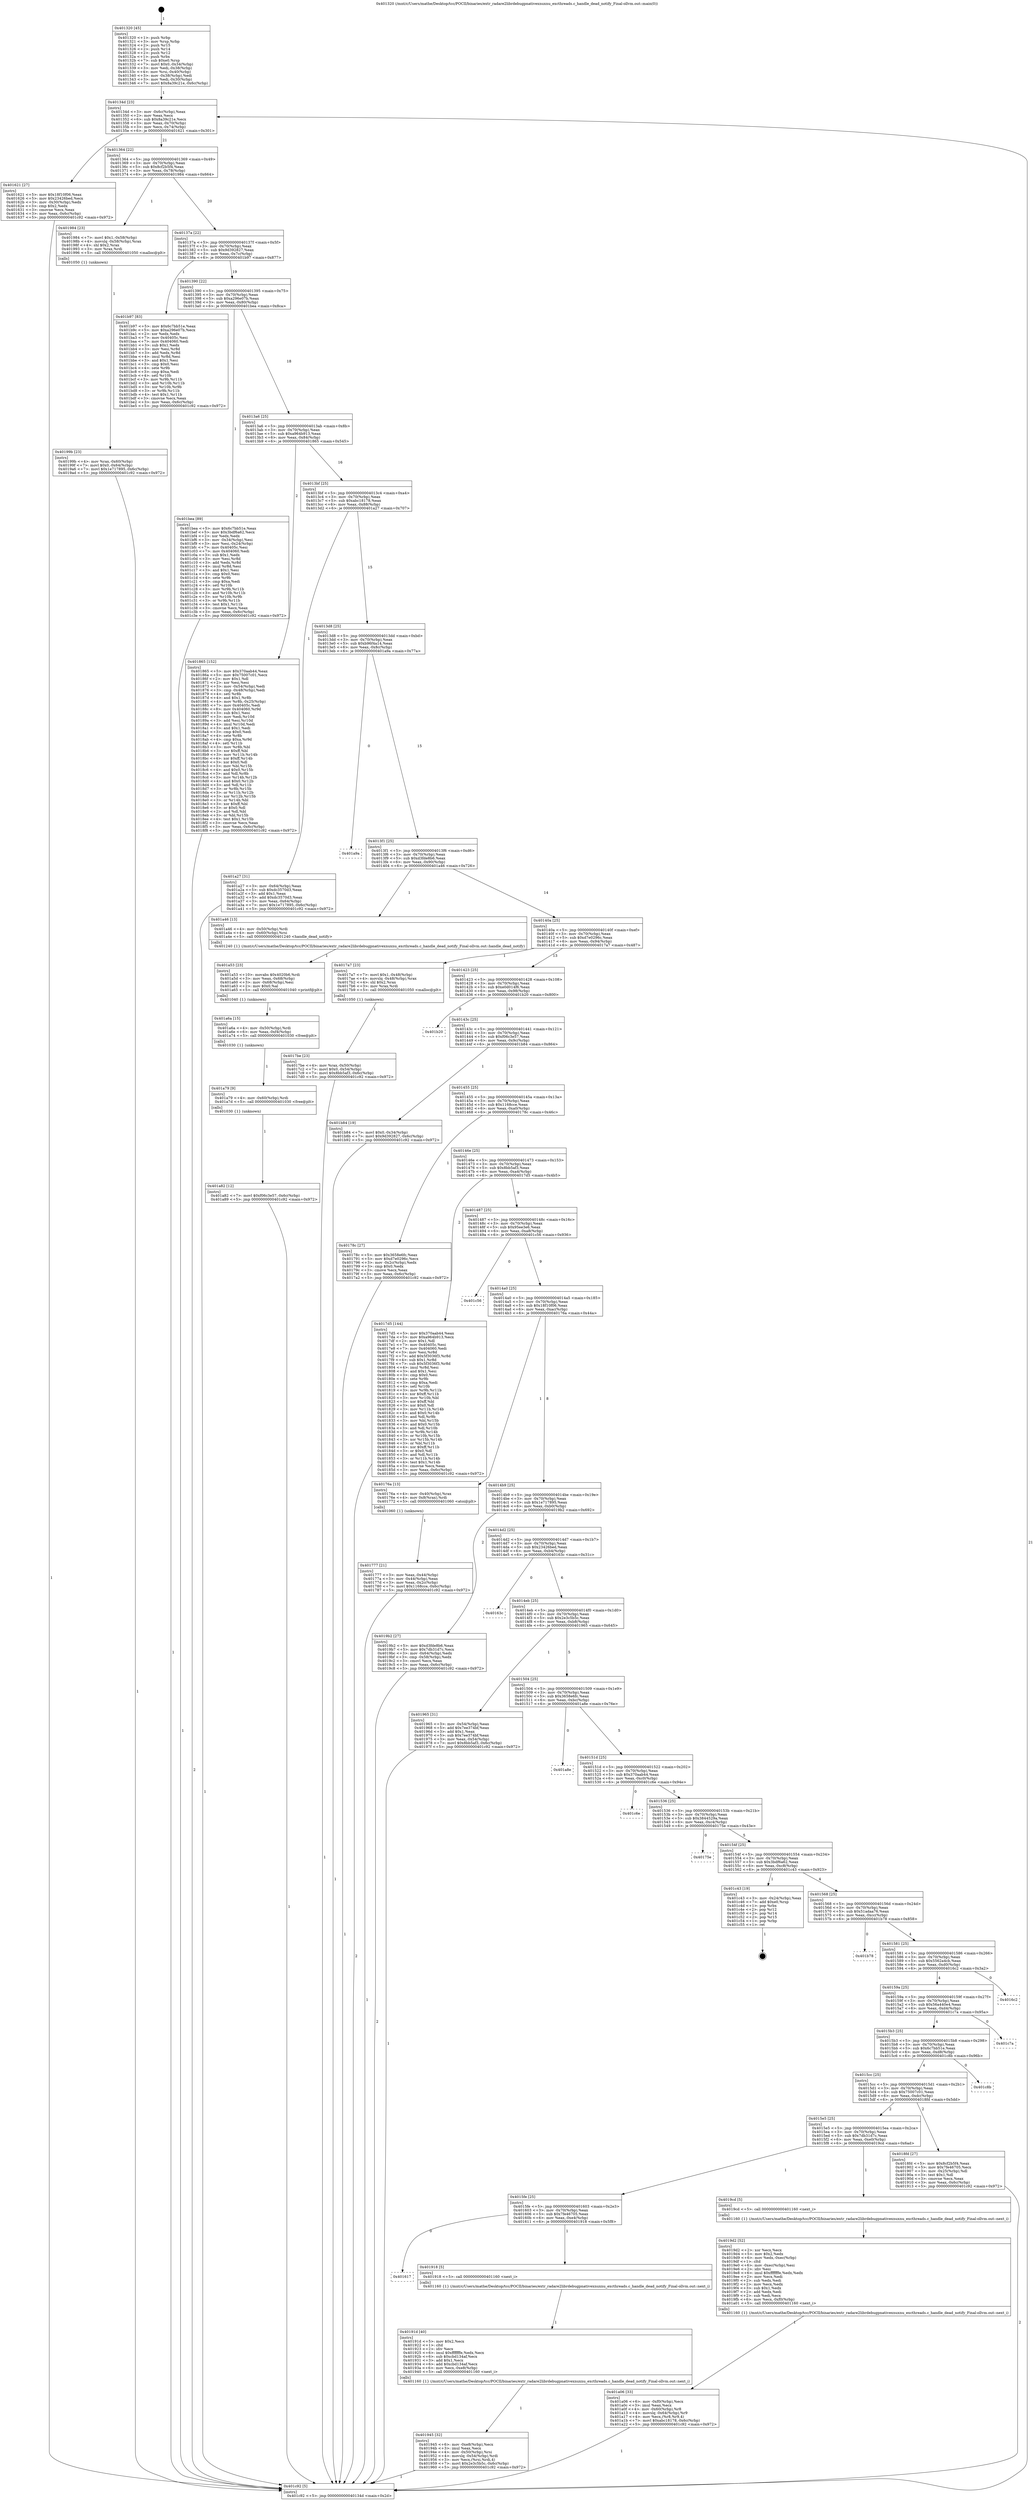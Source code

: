 digraph "0x401320" {
  label = "0x401320 (/mnt/c/Users/mathe/Desktop/tcc/POCII/binaries/extr_radare2librdebugpnativexnuxnu_excthreads.c_handle_dead_notify_Final-ollvm.out::main(0))"
  labelloc = "t"
  node[shape=record]

  Entry [label="",width=0.3,height=0.3,shape=circle,fillcolor=black,style=filled]
  "0x40134d" [label="{
     0x40134d [23]\l
     | [instrs]\l
     &nbsp;&nbsp;0x40134d \<+3\>: mov -0x6c(%rbp),%eax\l
     &nbsp;&nbsp;0x401350 \<+2\>: mov %eax,%ecx\l
     &nbsp;&nbsp;0x401352 \<+6\>: sub $0x8a39c21e,%ecx\l
     &nbsp;&nbsp;0x401358 \<+3\>: mov %eax,-0x70(%rbp)\l
     &nbsp;&nbsp;0x40135b \<+3\>: mov %ecx,-0x74(%rbp)\l
     &nbsp;&nbsp;0x40135e \<+6\>: je 0000000000401621 \<main+0x301\>\l
  }"]
  "0x401621" [label="{
     0x401621 [27]\l
     | [instrs]\l
     &nbsp;&nbsp;0x401621 \<+5\>: mov $0x18f10f06,%eax\l
     &nbsp;&nbsp;0x401626 \<+5\>: mov $0x23426bed,%ecx\l
     &nbsp;&nbsp;0x40162b \<+3\>: mov -0x30(%rbp),%edx\l
     &nbsp;&nbsp;0x40162e \<+3\>: cmp $0x2,%edx\l
     &nbsp;&nbsp;0x401631 \<+3\>: cmovne %ecx,%eax\l
     &nbsp;&nbsp;0x401634 \<+3\>: mov %eax,-0x6c(%rbp)\l
     &nbsp;&nbsp;0x401637 \<+5\>: jmp 0000000000401c92 \<main+0x972\>\l
  }"]
  "0x401364" [label="{
     0x401364 [22]\l
     | [instrs]\l
     &nbsp;&nbsp;0x401364 \<+5\>: jmp 0000000000401369 \<main+0x49\>\l
     &nbsp;&nbsp;0x401369 \<+3\>: mov -0x70(%rbp),%eax\l
     &nbsp;&nbsp;0x40136c \<+5\>: sub $0x8cf2b5f4,%eax\l
     &nbsp;&nbsp;0x401371 \<+3\>: mov %eax,-0x78(%rbp)\l
     &nbsp;&nbsp;0x401374 \<+6\>: je 0000000000401984 \<main+0x664\>\l
  }"]
  "0x401c92" [label="{
     0x401c92 [5]\l
     | [instrs]\l
     &nbsp;&nbsp;0x401c92 \<+5\>: jmp 000000000040134d \<main+0x2d\>\l
  }"]
  "0x401320" [label="{
     0x401320 [45]\l
     | [instrs]\l
     &nbsp;&nbsp;0x401320 \<+1\>: push %rbp\l
     &nbsp;&nbsp;0x401321 \<+3\>: mov %rsp,%rbp\l
     &nbsp;&nbsp;0x401324 \<+2\>: push %r15\l
     &nbsp;&nbsp;0x401326 \<+2\>: push %r14\l
     &nbsp;&nbsp;0x401328 \<+2\>: push %r12\l
     &nbsp;&nbsp;0x40132a \<+1\>: push %rbx\l
     &nbsp;&nbsp;0x40132b \<+7\>: sub $0xe0,%rsp\l
     &nbsp;&nbsp;0x401332 \<+7\>: movl $0x0,-0x34(%rbp)\l
     &nbsp;&nbsp;0x401339 \<+3\>: mov %edi,-0x38(%rbp)\l
     &nbsp;&nbsp;0x40133c \<+4\>: mov %rsi,-0x40(%rbp)\l
     &nbsp;&nbsp;0x401340 \<+3\>: mov -0x38(%rbp),%edi\l
     &nbsp;&nbsp;0x401343 \<+3\>: mov %edi,-0x30(%rbp)\l
     &nbsp;&nbsp;0x401346 \<+7\>: movl $0x8a39c21e,-0x6c(%rbp)\l
  }"]
  Exit [label="",width=0.3,height=0.3,shape=circle,fillcolor=black,style=filled,peripheries=2]
  "0x401984" [label="{
     0x401984 [23]\l
     | [instrs]\l
     &nbsp;&nbsp;0x401984 \<+7\>: movl $0x1,-0x58(%rbp)\l
     &nbsp;&nbsp;0x40198b \<+4\>: movslq -0x58(%rbp),%rax\l
     &nbsp;&nbsp;0x40198f \<+4\>: shl $0x2,%rax\l
     &nbsp;&nbsp;0x401993 \<+3\>: mov %rax,%rdi\l
     &nbsp;&nbsp;0x401996 \<+5\>: call 0000000000401050 \<malloc@plt\>\l
     | [calls]\l
     &nbsp;&nbsp;0x401050 \{1\} (unknown)\l
  }"]
  "0x40137a" [label="{
     0x40137a [22]\l
     | [instrs]\l
     &nbsp;&nbsp;0x40137a \<+5\>: jmp 000000000040137f \<main+0x5f\>\l
     &nbsp;&nbsp;0x40137f \<+3\>: mov -0x70(%rbp),%eax\l
     &nbsp;&nbsp;0x401382 \<+5\>: sub $0x9d392827,%eax\l
     &nbsp;&nbsp;0x401387 \<+3\>: mov %eax,-0x7c(%rbp)\l
     &nbsp;&nbsp;0x40138a \<+6\>: je 0000000000401b97 \<main+0x877\>\l
  }"]
  "0x401a82" [label="{
     0x401a82 [12]\l
     | [instrs]\l
     &nbsp;&nbsp;0x401a82 \<+7\>: movl $0xf06c3e57,-0x6c(%rbp)\l
     &nbsp;&nbsp;0x401a89 \<+5\>: jmp 0000000000401c92 \<main+0x972\>\l
  }"]
  "0x401b97" [label="{
     0x401b97 [83]\l
     | [instrs]\l
     &nbsp;&nbsp;0x401b97 \<+5\>: mov $0x6c7bb51e,%eax\l
     &nbsp;&nbsp;0x401b9c \<+5\>: mov $0xa296e07b,%ecx\l
     &nbsp;&nbsp;0x401ba1 \<+2\>: xor %edx,%edx\l
     &nbsp;&nbsp;0x401ba3 \<+7\>: mov 0x40405c,%esi\l
     &nbsp;&nbsp;0x401baa \<+7\>: mov 0x404060,%edi\l
     &nbsp;&nbsp;0x401bb1 \<+3\>: sub $0x1,%edx\l
     &nbsp;&nbsp;0x401bb4 \<+3\>: mov %esi,%r8d\l
     &nbsp;&nbsp;0x401bb7 \<+3\>: add %edx,%r8d\l
     &nbsp;&nbsp;0x401bba \<+4\>: imul %r8d,%esi\l
     &nbsp;&nbsp;0x401bbe \<+3\>: and $0x1,%esi\l
     &nbsp;&nbsp;0x401bc1 \<+3\>: cmp $0x0,%esi\l
     &nbsp;&nbsp;0x401bc4 \<+4\>: sete %r9b\l
     &nbsp;&nbsp;0x401bc8 \<+3\>: cmp $0xa,%edi\l
     &nbsp;&nbsp;0x401bcb \<+4\>: setl %r10b\l
     &nbsp;&nbsp;0x401bcf \<+3\>: mov %r9b,%r11b\l
     &nbsp;&nbsp;0x401bd2 \<+3\>: and %r10b,%r11b\l
     &nbsp;&nbsp;0x401bd5 \<+3\>: xor %r10b,%r9b\l
     &nbsp;&nbsp;0x401bd8 \<+3\>: or %r9b,%r11b\l
     &nbsp;&nbsp;0x401bdb \<+4\>: test $0x1,%r11b\l
     &nbsp;&nbsp;0x401bdf \<+3\>: cmovne %ecx,%eax\l
     &nbsp;&nbsp;0x401be2 \<+3\>: mov %eax,-0x6c(%rbp)\l
     &nbsp;&nbsp;0x401be5 \<+5\>: jmp 0000000000401c92 \<main+0x972\>\l
  }"]
  "0x401390" [label="{
     0x401390 [22]\l
     | [instrs]\l
     &nbsp;&nbsp;0x401390 \<+5\>: jmp 0000000000401395 \<main+0x75\>\l
     &nbsp;&nbsp;0x401395 \<+3\>: mov -0x70(%rbp),%eax\l
     &nbsp;&nbsp;0x401398 \<+5\>: sub $0xa296e07b,%eax\l
     &nbsp;&nbsp;0x40139d \<+3\>: mov %eax,-0x80(%rbp)\l
     &nbsp;&nbsp;0x4013a0 \<+6\>: je 0000000000401bea \<main+0x8ca\>\l
  }"]
  "0x401a79" [label="{
     0x401a79 [9]\l
     | [instrs]\l
     &nbsp;&nbsp;0x401a79 \<+4\>: mov -0x60(%rbp),%rdi\l
     &nbsp;&nbsp;0x401a7d \<+5\>: call 0000000000401030 \<free@plt\>\l
     | [calls]\l
     &nbsp;&nbsp;0x401030 \{1\} (unknown)\l
  }"]
  "0x401bea" [label="{
     0x401bea [89]\l
     | [instrs]\l
     &nbsp;&nbsp;0x401bea \<+5\>: mov $0x6c7bb51e,%eax\l
     &nbsp;&nbsp;0x401bef \<+5\>: mov $0x3bdf6a62,%ecx\l
     &nbsp;&nbsp;0x401bf4 \<+2\>: xor %edx,%edx\l
     &nbsp;&nbsp;0x401bf6 \<+3\>: mov -0x34(%rbp),%esi\l
     &nbsp;&nbsp;0x401bf9 \<+3\>: mov %esi,-0x24(%rbp)\l
     &nbsp;&nbsp;0x401bfc \<+7\>: mov 0x40405c,%esi\l
     &nbsp;&nbsp;0x401c03 \<+7\>: mov 0x404060,%edi\l
     &nbsp;&nbsp;0x401c0a \<+3\>: sub $0x1,%edx\l
     &nbsp;&nbsp;0x401c0d \<+3\>: mov %esi,%r8d\l
     &nbsp;&nbsp;0x401c10 \<+3\>: add %edx,%r8d\l
     &nbsp;&nbsp;0x401c13 \<+4\>: imul %r8d,%esi\l
     &nbsp;&nbsp;0x401c17 \<+3\>: and $0x1,%esi\l
     &nbsp;&nbsp;0x401c1a \<+3\>: cmp $0x0,%esi\l
     &nbsp;&nbsp;0x401c1d \<+4\>: sete %r9b\l
     &nbsp;&nbsp;0x401c21 \<+3\>: cmp $0xa,%edi\l
     &nbsp;&nbsp;0x401c24 \<+4\>: setl %r10b\l
     &nbsp;&nbsp;0x401c28 \<+3\>: mov %r9b,%r11b\l
     &nbsp;&nbsp;0x401c2b \<+3\>: and %r10b,%r11b\l
     &nbsp;&nbsp;0x401c2e \<+3\>: xor %r10b,%r9b\l
     &nbsp;&nbsp;0x401c31 \<+3\>: or %r9b,%r11b\l
     &nbsp;&nbsp;0x401c34 \<+4\>: test $0x1,%r11b\l
     &nbsp;&nbsp;0x401c38 \<+3\>: cmovne %ecx,%eax\l
     &nbsp;&nbsp;0x401c3b \<+3\>: mov %eax,-0x6c(%rbp)\l
     &nbsp;&nbsp;0x401c3e \<+5\>: jmp 0000000000401c92 \<main+0x972\>\l
  }"]
  "0x4013a6" [label="{
     0x4013a6 [25]\l
     | [instrs]\l
     &nbsp;&nbsp;0x4013a6 \<+5\>: jmp 00000000004013ab \<main+0x8b\>\l
     &nbsp;&nbsp;0x4013ab \<+3\>: mov -0x70(%rbp),%eax\l
     &nbsp;&nbsp;0x4013ae \<+5\>: sub $0xa964b913,%eax\l
     &nbsp;&nbsp;0x4013b3 \<+6\>: mov %eax,-0x84(%rbp)\l
     &nbsp;&nbsp;0x4013b9 \<+6\>: je 0000000000401865 \<main+0x545\>\l
  }"]
  "0x401a6a" [label="{
     0x401a6a [15]\l
     | [instrs]\l
     &nbsp;&nbsp;0x401a6a \<+4\>: mov -0x50(%rbp),%rdi\l
     &nbsp;&nbsp;0x401a6e \<+6\>: mov %eax,-0xf4(%rbp)\l
     &nbsp;&nbsp;0x401a74 \<+5\>: call 0000000000401030 \<free@plt\>\l
     | [calls]\l
     &nbsp;&nbsp;0x401030 \{1\} (unknown)\l
  }"]
  "0x401865" [label="{
     0x401865 [152]\l
     | [instrs]\l
     &nbsp;&nbsp;0x401865 \<+5\>: mov $0x370aab44,%eax\l
     &nbsp;&nbsp;0x40186a \<+5\>: mov $0x75007c01,%ecx\l
     &nbsp;&nbsp;0x40186f \<+2\>: mov $0x1,%dl\l
     &nbsp;&nbsp;0x401871 \<+2\>: xor %esi,%esi\l
     &nbsp;&nbsp;0x401873 \<+3\>: mov -0x54(%rbp),%edi\l
     &nbsp;&nbsp;0x401876 \<+3\>: cmp -0x48(%rbp),%edi\l
     &nbsp;&nbsp;0x401879 \<+4\>: setl %r8b\l
     &nbsp;&nbsp;0x40187d \<+4\>: and $0x1,%r8b\l
     &nbsp;&nbsp;0x401881 \<+4\>: mov %r8b,-0x25(%rbp)\l
     &nbsp;&nbsp;0x401885 \<+7\>: mov 0x40405c,%edi\l
     &nbsp;&nbsp;0x40188c \<+8\>: mov 0x404060,%r9d\l
     &nbsp;&nbsp;0x401894 \<+3\>: sub $0x1,%esi\l
     &nbsp;&nbsp;0x401897 \<+3\>: mov %edi,%r10d\l
     &nbsp;&nbsp;0x40189a \<+3\>: add %esi,%r10d\l
     &nbsp;&nbsp;0x40189d \<+4\>: imul %r10d,%edi\l
     &nbsp;&nbsp;0x4018a1 \<+3\>: and $0x1,%edi\l
     &nbsp;&nbsp;0x4018a4 \<+3\>: cmp $0x0,%edi\l
     &nbsp;&nbsp;0x4018a7 \<+4\>: sete %r8b\l
     &nbsp;&nbsp;0x4018ab \<+4\>: cmp $0xa,%r9d\l
     &nbsp;&nbsp;0x4018af \<+4\>: setl %r11b\l
     &nbsp;&nbsp;0x4018b3 \<+3\>: mov %r8b,%bl\l
     &nbsp;&nbsp;0x4018b6 \<+3\>: xor $0xff,%bl\l
     &nbsp;&nbsp;0x4018b9 \<+3\>: mov %r11b,%r14b\l
     &nbsp;&nbsp;0x4018bc \<+4\>: xor $0xff,%r14b\l
     &nbsp;&nbsp;0x4018c0 \<+3\>: xor $0x0,%dl\l
     &nbsp;&nbsp;0x4018c3 \<+3\>: mov %bl,%r15b\l
     &nbsp;&nbsp;0x4018c6 \<+4\>: and $0x0,%r15b\l
     &nbsp;&nbsp;0x4018ca \<+3\>: and %dl,%r8b\l
     &nbsp;&nbsp;0x4018cd \<+3\>: mov %r14b,%r12b\l
     &nbsp;&nbsp;0x4018d0 \<+4\>: and $0x0,%r12b\l
     &nbsp;&nbsp;0x4018d4 \<+3\>: and %dl,%r11b\l
     &nbsp;&nbsp;0x4018d7 \<+3\>: or %r8b,%r15b\l
     &nbsp;&nbsp;0x4018da \<+3\>: or %r11b,%r12b\l
     &nbsp;&nbsp;0x4018dd \<+3\>: xor %r12b,%r15b\l
     &nbsp;&nbsp;0x4018e0 \<+3\>: or %r14b,%bl\l
     &nbsp;&nbsp;0x4018e3 \<+3\>: xor $0xff,%bl\l
     &nbsp;&nbsp;0x4018e6 \<+3\>: or $0x0,%dl\l
     &nbsp;&nbsp;0x4018e9 \<+2\>: and %dl,%bl\l
     &nbsp;&nbsp;0x4018eb \<+3\>: or %bl,%r15b\l
     &nbsp;&nbsp;0x4018ee \<+4\>: test $0x1,%r15b\l
     &nbsp;&nbsp;0x4018f2 \<+3\>: cmovne %ecx,%eax\l
     &nbsp;&nbsp;0x4018f5 \<+3\>: mov %eax,-0x6c(%rbp)\l
     &nbsp;&nbsp;0x4018f8 \<+5\>: jmp 0000000000401c92 \<main+0x972\>\l
  }"]
  "0x4013bf" [label="{
     0x4013bf [25]\l
     | [instrs]\l
     &nbsp;&nbsp;0x4013bf \<+5\>: jmp 00000000004013c4 \<main+0xa4\>\l
     &nbsp;&nbsp;0x4013c4 \<+3\>: mov -0x70(%rbp),%eax\l
     &nbsp;&nbsp;0x4013c7 \<+5\>: sub $0xabc18178,%eax\l
     &nbsp;&nbsp;0x4013cc \<+6\>: mov %eax,-0x88(%rbp)\l
     &nbsp;&nbsp;0x4013d2 \<+6\>: je 0000000000401a27 \<main+0x707\>\l
  }"]
  "0x401a53" [label="{
     0x401a53 [23]\l
     | [instrs]\l
     &nbsp;&nbsp;0x401a53 \<+10\>: movabs $0x4020b6,%rdi\l
     &nbsp;&nbsp;0x401a5d \<+3\>: mov %eax,-0x68(%rbp)\l
     &nbsp;&nbsp;0x401a60 \<+3\>: mov -0x68(%rbp),%esi\l
     &nbsp;&nbsp;0x401a63 \<+2\>: mov $0x0,%al\l
     &nbsp;&nbsp;0x401a65 \<+5\>: call 0000000000401040 \<printf@plt\>\l
     | [calls]\l
     &nbsp;&nbsp;0x401040 \{1\} (unknown)\l
  }"]
  "0x401a27" [label="{
     0x401a27 [31]\l
     | [instrs]\l
     &nbsp;&nbsp;0x401a27 \<+3\>: mov -0x64(%rbp),%eax\l
     &nbsp;&nbsp;0x401a2a \<+5\>: sub $0xdc3570d3,%eax\l
     &nbsp;&nbsp;0x401a2f \<+3\>: add $0x1,%eax\l
     &nbsp;&nbsp;0x401a32 \<+5\>: add $0xdc3570d3,%eax\l
     &nbsp;&nbsp;0x401a37 \<+3\>: mov %eax,-0x64(%rbp)\l
     &nbsp;&nbsp;0x401a3a \<+7\>: movl $0x1e717895,-0x6c(%rbp)\l
     &nbsp;&nbsp;0x401a41 \<+5\>: jmp 0000000000401c92 \<main+0x972\>\l
  }"]
  "0x4013d8" [label="{
     0x4013d8 [25]\l
     | [instrs]\l
     &nbsp;&nbsp;0x4013d8 \<+5\>: jmp 00000000004013dd \<main+0xbd\>\l
     &nbsp;&nbsp;0x4013dd \<+3\>: mov -0x70(%rbp),%eax\l
     &nbsp;&nbsp;0x4013e0 \<+5\>: sub $0xb96f4a14,%eax\l
     &nbsp;&nbsp;0x4013e5 \<+6\>: mov %eax,-0x8c(%rbp)\l
     &nbsp;&nbsp;0x4013eb \<+6\>: je 0000000000401a9a \<main+0x77a\>\l
  }"]
  "0x401a06" [label="{
     0x401a06 [33]\l
     | [instrs]\l
     &nbsp;&nbsp;0x401a06 \<+6\>: mov -0xf0(%rbp),%ecx\l
     &nbsp;&nbsp;0x401a0c \<+3\>: imul %eax,%ecx\l
     &nbsp;&nbsp;0x401a0f \<+4\>: mov -0x60(%rbp),%r8\l
     &nbsp;&nbsp;0x401a13 \<+4\>: movslq -0x64(%rbp),%r9\l
     &nbsp;&nbsp;0x401a17 \<+4\>: mov %ecx,(%r8,%r9,4)\l
     &nbsp;&nbsp;0x401a1b \<+7\>: movl $0xabc18178,-0x6c(%rbp)\l
     &nbsp;&nbsp;0x401a22 \<+5\>: jmp 0000000000401c92 \<main+0x972\>\l
  }"]
  "0x401a9a" [label="{
     0x401a9a\l
  }", style=dashed]
  "0x4013f1" [label="{
     0x4013f1 [25]\l
     | [instrs]\l
     &nbsp;&nbsp;0x4013f1 \<+5\>: jmp 00000000004013f6 \<main+0xd6\>\l
     &nbsp;&nbsp;0x4013f6 \<+3\>: mov -0x70(%rbp),%eax\l
     &nbsp;&nbsp;0x4013f9 \<+5\>: sub $0xd3fde8b6,%eax\l
     &nbsp;&nbsp;0x4013fe \<+6\>: mov %eax,-0x90(%rbp)\l
     &nbsp;&nbsp;0x401404 \<+6\>: je 0000000000401a46 \<main+0x726\>\l
  }"]
  "0x4019d2" [label="{
     0x4019d2 [52]\l
     | [instrs]\l
     &nbsp;&nbsp;0x4019d2 \<+2\>: xor %ecx,%ecx\l
     &nbsp;&nbsp;0x4019d4 \<+5\>: mov $0x2,%edx\l
     &nbsp;&nbsp;0x4019d9 \<+6\>: mov %edx,-0xec(%rbp)\l
     &nbsp;&nbsp;0x4019df \<+1\>: cltd\l
     &nbsp;&nbsp;0x4019e0 \<+6\>: mov -0xec(%rbp),%esi\l
     &nbsp;&nbsp;0x4019e6 \<+2\>: idiv %esi\l
     &nbsp;&nbsp;0x4019e8 \<+6\>: imul $0xfffffffe,%edx,%edx\l
     &nbsp;&nbsp;0x4019ee \<+2\>: mov %ecx,%edi\l
     &nbsp;&nbsp;0x4019f0 \<+2\>: sub %edx,%edi\l
     &nbsp;&nbsp;0x4019f2 \<+2\>: mov %ecx,%edx\l
     &nbsp;&nbsp;0x4019f4 \<+3\>: sub $0x1,%edx\l
     &nbsp;&nbsp;0x4019f7 \<+2\>: add %edx,%edi\l
     &nbsp;&nbsp;0x4019f9 \<+2\>: sub %edi,%ecx\l
     &nbsp;&nbsp;0x4019fb \<+6\>: mov %ecx,-0xf0(%rbp)\l
     &nbsp;&nbsp;0x401a01 \<+5\>: call 0000000000401160 \<next_i\>\l
     | [calls]\l
     &nbsp;&nbsp;0x401160 \{1\} (/mnt/c/Users/mathe/Desktop/tcc/POCII/binaries/extr_radare2librdebugpnativexnuxnu_excthreads.c_handle_dead_notify_Final-ollvm.out::next_i)\l
  }"]
  "0x401a46" [label="{
     0x401a46 [13]\l
     | [instrs]\l
     &nbsp;&nbsp;0x401a46 \<+4\>: mov -0x50(%rbp),%rdi\l
     &nbsp;&nbsp;0x401a4a \<+4\>: mov -0x60(%rbp),%rsi\l
     &nbsp;&nbsp;0x401a4e \<+5\>: call 0000000000401240 \<handle_dead_notify\>\l
     | [calls]\l
     &nbsp;&nbsp;0x401240 \{1\} (/mnt/c/Users/mathe/Desktop/tcc/POCII/binaries/extr_radare2librdebugpnativexnuxnu_excthreads.c_handle_dead_notify_Final-ollvm.out::handle_dead_notify)\l
  }"]
  "0x40140a" [label="{
     0x40140a [25]\l
     | [instrs]\l
     &nbsp;&nbsp;0x40140a \<+5\>: jmp 000000000040140f \<main+0xef\>\l
     &nbsp;&nbsp;0x40140f \<+3\>: mov -0x70(%rbp),%eax\l
     &nbsp;&nbsp;0x401412 \<+5\>: sub $0xd7e0296c,%eax\l
     &nbsp;&nbsp;0x401417 \<+6\>: mov %eax,-0x94(%rbp)\l
     &nbsp;&nbsp;0x40141d \<+6\>: je 00000000004017a7 \<main+0x487\>\l
  }"]
  "0x40199b" [label="{
     0x40199b [23]\l
     | [instrs]\l
     &nbsp;&nbsp;0x40199b \<+4\>: mov %rax,-0x60(%rbp)\l
     &nbsp;&nbsp;0x40199f \<+7\>: movl $0x0,-0x64(%rbp)\l
     &nbsp;&nbsp;0x4019a6 \<+7\>: movl $0x1e717895,-0x6c(%rbp)\l
     &nbsp;&nbsp;0x4019ad \<+5\>: jmp 0000000000401c92 \<main+0x972\>\l
  }"]
  "0x4017a7" [label="{
     0x4017a7 [23]\l
     | [instrs]\l
     &nbsp;&nbsp;0x4017a7 \<+7\>: movl $0x1,-0x48(%rbp)\l
     &nbsp;&nbsp;0x4017ae \<+4\>: movslq -0x48(%rbp),%rax\l
     &nbsp;&nbsp;0x4017b2 \<+4\>: shl $0x2,%rax\l
     &nbsp;&nbsp;0x4017b6 \<+3\>: mov %rax,%rdi\l
     &nbsp;&nbsp;0x4017b9 \<+5\>: call 0000000000401050 \<malloc@plt\>\l
     | [calls]\l
     &nbsp;&nbsp;0x401050 \{1\} (unknown)\l
  }"]
  "0x401423" [label="{
     0x401423 [25]\l
     | [instrs]\l
     &nbsp;&nbsp;0x401423 \<+5\>: jmp 0000000000401428 \<main+0x108\>\l
     &nbsp;&nbsp;0x401428 \<+3\>: mov -0x70(%rbp),%eax\l
     &nbsp;&nbsp;0x40142b \<+5\>: sub $0xe0d014f6,%eax\l
     &nbsp;&nbsp;0x401430 \<+6\>: mov %eax,-0x98(%rbp)\l
     &nbsp;&nbsp;0x401436 \<+6\>: je 0000000000401b20 \<main+0x800\>\l
  }"]
  "0x401945" [label="{
     0x401945 [32]\l
     | [instrs]\l
     &nbsp;&nbsp;0x401945 \<+6\>: mov -0xe8(%rbp),%ecx\l
     &nbsp;&nbsp;0x40194b \<+3\>: imul %eax,%ecx\l
     &nbsp;&nbsp;0x40194e \<+4\>: mov -0x50(%rbp),%rsi\l
     &nbsp;&nbsp;0x401952 \<+4\>: movslq -0x54(%rbp),%rdi\l
     &nbsp;&nbsp;0x401956 \<+3\>: mov %ecx,(%rsi,%rdi,4)\l
     &nbsp;&nbsp;0x401959 \<+7\>: movl $0x2e3c5b5c,-0x6c(%rbp)\l
     &nbsp;&nbsp;0x401960 \<+5\>: jmp 0000000000401c92 \<main+0x972\>\l
  }"]
  "0x401b20" [label="{
     0x401b20\l
  }", style=dashed]
  "0x40143c" [label="{
     0x40143c [25]\l
     | [instrs]\l
     &nbsp;&nbsp;0x40143c \<+5\>: jmp 0000000000401441 \<main+0x121\>\l
     &nbsp;&nbsp;0x401441 \<+3\>: mov -0x70(%rbp),%eax\l
     &nbsp;&nbsp;0x401444 \<+5\>: sub $0xf06c3e57,%eax\l
     &nbsp;&nbsp;0x401449 \<+6\>: mov %eax,-0x9c(%rbp)\l
     &nbsp;&nbsp;0x40144f \<+6\>: je 0000000000401b84 \<main+0x864\>\l
  }"]
  "0x40191d" [label="{
     0x40191d [40]\l
     | [instrs]\l
     &nbsp;&nbsp;0x40191d \<+5\>: mov $0x2,%ecx\l
     &nbsp;&nbsp;0x401922 \<+1\>: cltd\l
     &nbsp;&nbsp;0x401923 \<+2\>: idiv %ecx\l
     &nbsp;&nbsp;0x401925 \<+6\>: imul $0xfffffffe,%edx,%ecx\l
     &nbsp;&nbsp;0x40192b \<+6\>: sub $0xcbd134af,%ecx\l
     &nbsp;&nbsp;0x401931 \<+3\>: add $0x1,%ecx\l
     &nbsp;&nbsp;0x401934 \<+6\>: add $0xcbd134af,%ecx\l
     &nbsp;&nbsp;0x40193a \<+6\>: mov %ecx,-0xe8(%rbp)\l
     &nbsp;&nbsp;0x401940 \<+5\>: call 0000000000401160 \<next_i\>\l
     | [calls]\l
     &nbsp;&nbsp;0x401160 \{1\} (/mnt/c/Users/mathe/Desktop/tcc/POCII/binaries/extr_radare2librdebugpnativexnuxnu_excthreads.c_handle_dead_notify_Final-ollvm.out::next_i)\l
  }"]
  "0x401b84" [label="{
     0x401b84 [19]\l
     | [instrs]\l
     &nbsp;&nbsp;0x401b84 \<+7\>: movl $0x0,-0x34(%rbp)\l
     &nbsp;&nbsp;0x401b8b \<+7\>: movl $0x9d392827,-0x6c(%rbp)\l
     &nbsp;&nbsp;0x401b92 \<+5\>: jmp 0000000000401c92 \<main+0x972\>\l
  }"]
  "0x401455" [label="{
     0x401455 [25]\l
     | [instrs]\l
     &nbsp;&nbsp;0x401455 \<+5\>: jmp 000000000040145a \<main+0x13a\>\l
     &nbsp;&nbsp;0x40145a \<+3\>: mov -0x70(%rbp),%eax\l
     &nbsp;&nbsp;0x40145d \<+5\>: sub $0x1168cce,%eax\l
     &nbsp;&nbsp;0x401462 \<+6\>: mov %eax,-0xa0(%rbp)\l
     &nbsp;&nbsp;0x401468 \<+6\>: je 000000000040178c \<main+0x46c\>\l
  }"]
  "0x401617" [label="{
     0x401617\l
  }", style=dashed]
  "0x40178c" [label="{
     0x40178c [27]\l
     | [instrs]\l
     &nbsp;&nbsp;0x40178c \<+5\>: mov $0x3658e6fc,%eax\l
     &nbsp;&nbsp;0x401791 \<+5\>: mov $0xd7e0296c,%ecx\l
     &nbsp;&nbsp;0x401796 \<+3\>: mov -0x2c(%rbp),%edx\l
     &nbsp;&nbsp;0x401799 \<+3\>: cmp $0x0,%edx\l
     &nbsp;&nbsp;0x40179c \<+3\>: cmove %ecx,%eax\l
     &nbsp;&nbsp;0x40179f \<+3\>: mov %eax,-0x6c(%rbp)\l
     &nbsp;&nbsp;0x4017a2 \<+5\>: jmp 0000000000401c92 \<main+0x972\>\l
  }"]
  "0x40146e" [label="{
     0x40146e [25]\l
     | [instrs]\l
     &nbsp;&nbsp;0x40146e \<+5\>: jmp 0000000000401473 \<main+0x153\>\l
     &nbsp;&nbsp;0x401473 \<+3\>: mov -0x70(%rbp),%eax\l
     &nbsp;&nbsp;0x401476 \<+5\>: sub $0x8bb5af3,%eax\l
     &nbsp;&nbsp;0x40147b \<+6\>: mov %eax,-0xa4(%rbp)\l
     &nbsp;&nbsp;0x401481 \<+6\>: je 00000000004017d5 \<main+0x4b5\>\l
  }"]
  "0x401918" [label="{
     0x401918 [5]\l
     | [instrs]\l
     &nbsp;&nbsp;0x401918 \<+5\>: call 0000000000401160 \<next_i\>\l
     | [calls]\l
     &nbsp;&nbsp;0x401160 \{1\} (/mnt/c/Users/mathe/Desktop/tcc/POCII/binaries/extr_radare2librdebugpnativexnuxnu_excthreads.c_handle_dead_notify_Final-ollvm.out::next_i)\l
  }"]
  "0x4017d5" [label="{
     0x4017d5 [144]\l
     | [instrs]\l
     &nbsp;&nbsp;0x4017d5 \<+5\>: mov $0x370aab44,%eax\l
     &nbsp;&nbsp;0x4017da \<+5\>: mov $0xa964b913,%ecx\l
     &nbsp;&nbsp;0x4017df \<+2\>: mov $0x1,%dl\l
     &nbsp;&nbsp;0x4017e1 \<+7\>: mov 0x40405c,%esi\l
     &nbsp;&nbsp;0x4017e8 \<+7\>: mov 0x404060,%edi\l
     &nbsp;&nbsp;0x4017ef \<+3\>: mov %esi,%r8d\l
     &nbsp;&nbsp;0x4017f2 \<+7\>: add $0x5f3036f3,%r8d\l
     &nbsp;&nbsp;0x4017f9 \<+4\>: sub $0x1,%r8d\l
     &nbsp;&nbsp;0x4017fd \<+7\>: sub $0x5f3036f3,%r8d\l
     &nbsp;&nbsp;0x401804 \<+4\>: imul %r8d,%esi\l
     &nbsp;&nbsp;0x401808 \<+3\>: and $0x1,%esi\l
     &nbsp;&nbsp;0x40180b \<+3\>: cmp $0x0,%esi\l
     &nbsp;&nbsp;0x40180e \<+4\>: sete %r9b\l
     &nbsp;&nbsp;0x401812 \<+3\>: cmp $0xa,%edi\l
     &nbsp;&nbsp;0x401815 \<+4\>: setl %r10b\l
     &nbsp;&nbsp;0x401819 \<+3\>: mov %r9b,%r11b\l
     &nbsp;&nbsp;0x40181c \<+4\>: xor $0xff,%r11b\l
     &nbsp;&nbsp;0x401820 \<+3\>: mov %r10b,%bl\l
     &nbsp;&nbsp;0x401823 \<+3\>: xor $0xff,%bl\l
     &nbsp;&nbsp;0x401826 \<+3\>: xor $0x0,%dl\l
     &nbsp;&nbsp;0x401829 \<+3\>: mov %r11b,%r14b\l
     &nbsp;&nbsp;0x40182c \<+4\>: and $0x0,%r14b\l
     &nbsp;&nbsp;0x401830 \<+3\>: and %dl,%r9b\l
     &nbsp;&nbsp;0x401833 \<+3\>: mov %bl,%r15b\l
     &nbsp;&nbsp;0x401836 \<+4\>: and $0x0,%r15b\l
     &nbsp;&nbsp;0x40183a \<+3\>: and %dl,%r10b\l
     &nbsp;&nbsp;0x40183d \<+3\>: or %r9b,%r14b\l
     &nbsp;&nbsp;0x401840 \<+3\>: or %r10b,%r15b\l
     &nbsp;&nbsp;0x401843 \<+3\>: xor %r15b,%r14b\l
     &nbsp;&nbsp;0x401846 \<+3\>: or %bl,%r11b\l
     &nbsp;&nbsp;0x401849 \<+4\>: xor $0xff,%r11b\l
     &nbsp;&nbsp;0x40184d \<+3\>: or $0x0,%dl\l
     &nbsp;&nbsp;0x401850 \<+3\>: and %dl,%r11b\l
     &nbsp;&nbsp;0x401853 \<+3\>: or %r11b,%r14b\l
     &nbsp;&nbsp;0x401856 \<+4\>: test $0x1,%r14b\l
     &nbsp;&nbsp;0x40185a \<+3\>: cmovne %ecx,%eax\l
     &nbsp;&nbsp;0x40185d \<+3\>: mov %eax,-0x6c(%rbp)\l
     &nbsp;&nbsp;0x401860 \<+5\>: jmp 0000000000401c92 \<main+0x972\>\l
  }"]
  "0x401487" [label="{
     0x401487 [25]\l
     | [instrs]\l
     &nbsp;&nbsp;0x401487 \<+5\>: jmp 000000000040148c \<main+0x16c\>\l
     &nbsp;&nbsp;0x40148c \<+3\>: mov -0x70(%rbp),%eax\l
     &nbsp;&nbsp;0x40148f \<+5\>: sub $0x95ee3e6,%eax\l
     &nbsp;&nbsp;0x401494 \<+6\>: mov %eax,-0xa8(%rbp)\l
     &nbsp;&nbsp;0x40149a \<+6\>: je 0000000000401c56 \<main+0x936\>\l
  }"]
  "0x4015fe" [label="{
     0x4015fe [25]\l
     | [instrs]\l
     &nbsp;&nbsp;0x4015fe \<+5\>: jmp 0000000000401603 \<main+0x2e3\>\l
     &nbsp;&nbsp;0x401603 \<+3\>: mov -0x70(%rbp),%eax\l
     &nbsp;&nbsp;0x401606 \<+5\>: sub $0x7fe46705,%eax\l
     &nbsp;&nbsp;0x40160b \<+6\>: mov %eax,-0xe4(%rbp)\l
     &nbsp;&nbsp;0x401611 \<+6\>: je 0000000000401918 \<main+0x5f8\>\l
  }"]
  "0x401c56" [label="{
     0x401c56\l
  }", style=dashed]
  "0x4014a0" [label="{
     0x4014a0 [25]\l
     | [instrs]\l
     &nbsp;&nbsp;0x4014a0 \<+5\>: jmp 00000000004014a5 \<main+0x185\>\l
     &nbsp;&nbsp;0x4014a5 \<+3\>: mov -0x70(%rbp),%eax\l
     &nbsp;&nbsp;0x4014a8 \<+5\>: sub $0x18f10f06,%eax\l
     &nbsp;&nbsp;0x4014ad \<+6\>: mov %eax,-0xac(%rbp)\l
     &nbsp;&nbsp;0x4014b3 \<+6\>: je 000000000040176a \<main+0x44a\>\l
  }"]
  "0x4019cd" [label="{
     0x4019cd [5]\l
     | [instrs]\l
     &nbsp;&nbsp;0x4019cd \<+5\>: call 0000000000401160 \<next_i\>\l
     | [calls]\l
     &nbsp;&nbsp;0x401160 \{1\} (/mnt/c/Users/mathe/Desktop/tcc/POCII/binaries/extr_radare2librdebugpnativexnuxnu_excthreads.c_handle_dead_notify_Final-ollvm.out::next_i)\l
  }"]
  "0x40176a" [label="{
     0x40176a [13]\l
     | [instrs]\l
     &nbsp;&nbsp;0x40176a \<+4\>: mov -0x40(%rbp),%rax\l
     &nbsp;&nbsp;0x40176e \<+4\>: mov 0x8(%rax),%rdi\l
     &nbsp;&nbsp;0x401772 \<+5\>: call 0000000000401060 \<atoi@plt\>\l
     | [calls]\l
     &nbsp;&nbsp;0x401060 \{1\} (unknown)\l
  }"]
  "0x4014b9" [label="{
     0x4014b9 [25]\l
     | [instrs]\l
     &nbsp;&nbsp;0x4014b9 \<+5\>: jmp 00000000004014be \<main+0x19e\>\l
     &nbsp;&nbsp;0x4014be \<+3\>: mov -0x70(%rbp),%eax\l
     &nbsp;&nbsp;0x4014c1 \<+5\>: sub $0x1e717895,%eax\l
     &nbsp;&nbsp;0x4014c6 \<+6\>: mov %eax,-0xb0(%rbp)\l
     &nbsp;&nbsp;0x4014cc \<+6\>: je 00000000004019b2 \<main+0x692\>\l
  }"]
  "0x401777" [label="{
     0x401777 [21]\l
     | [instrs]\l
     &nbsp;&nbsp;0x401777 \<+3\>: mov %eax,-0x44(%rbp)\l
     &nbsp;&nbsp;0x40177a \<+3\>: mov -0x44(%rbp),%eax\l
     &nbsp;&nbsp;0x40177d \<+3\>: mov %eax,-0x2c(%rbp)\l
     &nbsp;&nbsp;0x401780 \<+7\>: movl $0x1168cce,-0x6c(%rbp)\l
     &nbsp;&nbsp;0x401787 \<+5\>: jmp 0000000000401c92 \<main+0x972\>\l
  }"]
  "0x4017be" [label="{
     0x4017be [23]\l
     | [instrs]\l
     &nbsp;&nbsp;0x4017be \<+4\>: mov %rax,-0x50(%rbp)\l
     &nbsp;&nbsp;0x4017c2 \<+7\>: movl $0x0,-0x54(%rbp)\l
     &nbsp;&nbsp;0x4017c9 \<+7\>: movl $0x8bb5af3,-0x6c(%rbp)\l
     &nbsp;&nbsp;0x4017d0 \<+5\>: jmp 0000000000401c92 \<main+0x972\>\l
  }"]
  "0x4015e5" [label="{
     0x4015e5 [25]\l
     | [instrs]\l
     &nbsp;&nbsp;0x4015e5 \<+5\>: jmp 00000000004015ea \<main+0x2ca\>\l
     &nbsp;&nbsp;0x4015ea \<+3\>: mov -0x70(%rbp),%eax\l
     &nbsp;&nbsp;0x4015ed \<+5\>: sub $0x7db31d7c,%eax\l
     &nbsp;&nbsp;0x4015f2 \<+6\>: mov %eax,-0xe0(%rbp)\l
     &nbsp;&nbsp;0x4015f8 \<+6\>: je 00000000004019cd \<main+0x6ad\>\l
  }"]
  "0x4019b2" [label="{
     0x4019b2 [27]\l
     | [instrs]\l
     &nbsp;&nbsp;0x4019b2 \<+5\>: mov $0xd3fde8b6,%eax\l
     &nbsp;&nbsp;0x4019b7 \<+5\>: mov $0x7db31d7c,%ecx\l
     &nbsp;&nbsp;0x4019bc \<+3\>: mov -0x64(%rbp),%edx\l
     &nbsp;&nbsp;0x4019bf \<+3\>: cmp -0x58(%rbp),%edx\l
     &nbsp;&nbsp;0x4019c2 \<+3\>: cmovl %ecx,%eax\l
     &nbsp;&nbsp;0x4019c5 \<+3\>: mov %eax,-0x6c(%rbp)\l
     &nbsp;&nbsp;0x4019c8 \<+5\>: jmp 0000000000401c92 \<main+0x972\>\l
  }"]
  "0x4014d2" [label="{
     0x4014d2 [25]\l
     | [instrs]\l
     &nbsp;&nbsp;0x4014d2 \<+5\>: jmp 00000000004014d7 \<main+0x1b7\>\l
     &nbsp;&nbsp;0x4014d7 \<+3\>: mov -0x70(%rbp),%eax\l
     &nbsp;&nbsp;0x4014da \<+5\>: sub $0x23426bed,%eax\l
     &nbsp;&nbsp;0x4014df \<+6\>: mov %eax,-0xb4(%rbp)\l
     &nbsp;&nbsp;0x4014e5 \<+6\>: je 000000000040163c \<main+0x31c\>\l
  }"]
  "0x4018fd" [label="{
     0x4018fd [27]\l
     | [instrs]\l
     &nbsp;&nbsp;0x4018fd \<+5\>: mov $0x8cf2b5f4,%eax\l
     &nbsp;&nbsp;0x401902 \<+5\>: mov $0x7fe46705,%ecx\l
     &nbsp;&nbsp;0x401907 \<+3\>: mov -0x25(%rbp),%dl\l
     &nbsp;&nbsp;0x40190a \<+3\>: test $0x1,%dl\l
     &nbsp;&nbsp;0x40190d \<+3\>: cmovne %ecx,%eax\l
     &nbsp;&nbsp;0x401910 \<+3\>: mov %eax,-0x6c(%rbp)\l
     &nbsp;&nbsp;0x401913 \<+5\>: jmp 0000000000401c92 \<main+0x972\>\l
  }"]
  "0x40163c" [label="{
     0x40163c\l
  }", style=dashed]
  "0x4014eb" [label="{
     0x4014eb [25]\l
     | [instrs]\l
     &nbsp;&nbsp;0x4014eb \<+5\>: jmp 00000000004014f0 \<main+0x1d0\>\l
     &nbsp;&nbsp;0x4014f0 \<+3\>: mov -0x70(%rbp),%eax\l
     &nbsp;&nbsp;0x4014f3 \<+5\>: sub $0x2e3c5b5c,%eax\l
     &nbsp;&nbsp;0x4014f8 \<+6\>: mov %eax,-0xb8(%rbp)\l
     &nbsp;&nbsp;0x4014fe \<+6\>: je 0000000000401965 \<main+0x645\>\l
  }"]
  "0x4015cc" [label="{
     0x4015cc [25]\l
     | [instrs]\l
     &nbsp;&nbsp;0x4015cc \<+5\>: jmp 00000000004015d1 \<main+0x2b1\>\l
     &nbsp;&nbsp;0x4015d1 \<+3\>: mov -0x70(%rbp),%eax\l
     &nbsp;&nbsp;0x4015d4 \<+5\>: sub $0x75007c01,%eax\l
     &nbsp;&nbsp;0x4015d9 \<+6\>: mov %eax,-0xdc(%rbp)\l
     &nbsp;&nbsp;0x4015df \<+6\>: je 00000000004018fd \<main+0x5dd\>\l
  }"]
  "0x401965" [label="{
     0x401965 [31]\l
     | [instrs]\l
     &nbsp;&nbsp;0x401965 \<+3\>: mov -0x54(%rbp),%eax\l
     &nbsp;&nbsp;0x401968 \<+5\>: add $0x7ee374bf,%eax\l
     &nbsp;&nbsp;0x40196d \<+3\>: add $0x1,%eax\l
     &nbsp;&nbsp;0x401970 \<+5\>: sub $0x7ee374bf,%eax\l
     &nbsp;&nbsp;0x401975 \<+3\>: mov %eax,-0x54(%rbp)\l
     &nbsp;&nbsp;0x401978 \<+7\>: movl $0x8bb5af3,-0x6c(%rbp)\l
     &nbsp;&nbsp;0x40197f \<+5\>: jmp 0000000000401c92 \<main+0x972\>\l
  }"]
  "0x401504" [label="{
     0x401504 [25]\l
     | [instrs]\l
     &nbsp;&nbsp;0x401504 \<+5\>: jmp 0000000000401509 \<main+0x1e9\>\l
     &nbsp;&nbsp;0x401509 \<+3\>: mov -0x70(%rbp),%eax\l
     &nbsp;&nbsp;0x40150c \<+5\>: sub $0x3658e6fc,%eax\l
     &nbsp;&nbsp;0x401511 \<+6\>: mov %eax,-0xbc(%rbp)\l
     &nbsp;&nbsp;0x401517 \<+6\>: je 0000000000401a8e \<main+0x76e\>\l
  }"]
  "0x401c8b" [label="{
     0x401c8b\l
  }", style=dashed]
  "0x401a8e" [label="{
     0x401a8e\l
  }", style=dashed]
  "0x40151d" [label="{
     0x40151d [25]\l
     | [instrs]\l
     &nbsp;&nbsp;0x40151d \<+5\>: jmp 0000000000401522 \<main+0x202\>\l
     &nbsp;&nbsp;0x401522 \<+3\>: mov -0x70(%rbp),%eax\l
     &nbsp;&nbsp;0x401525 \<+5\>: sub $0x370aab44,%eax\l
     &nbsp;&nbsp;0x40152a \<+6\>: mov %eax,-0xc0(%rbp)\l
     &nbsp;&nbsp;0x401530 \<+6\>: je 0000000000401c6e \<main+0x94e\>\l
  }"]
  "0x4015b3" [label="{
     0x4015b3 [25]\l
     | [instrs]\l
     &nbsp;&nbsp;0x4015b3 \<+5\>: jmp 00000000004015b8 \<main+0x298\>\l
     &nbsp;&nbsp;0x4015b8 \<+3\>: mov -0x70(%rbp),%eax\l
     &nbsp;&nbsp;0x4015bb \<+5\>: sub $0x6c7bb51e,%eax\l
     &nbsp;&nbsp;0x4015c0 \<+6\>: mov %eax,-0xd8(%rbp)\l
     &nbsp;&nbsp;0x4015c6 \<+6\>: je 0000000000401c8b \<main+0x96b\>\l
  }"]
  "0x401c6e" [label="{
     0x401c6e\l
  }", style=dashed]
  "0x401536" [label="{
     0x401536 [25]\l
     | [instrs]\l
     &nbsp;&nbsp;0x401536 \<+5\>: jmp 000000000040153b \<main+0x21b\>\l
     &nbsp;&nbsp;0x40153b \<+3\>: mov -0x70(%rbp),%eax\l
     &nbsp;&nbsp;0x40153e \<+5\>: sub $0x3844529a,%eax\l
     &nbsp;&nbsp;0x401543 \<+6\>: mov %eax,-0xc4(%rbp)\l
     &nbsp;&nbsp;0x401549 \<+6\>: je 000000000040175e \<main+0x43e\>\l
  }"]
  "0x401c7a" [label="{
     0x401c7a\l
  }", style=dashed]
  "0x40175e" [label="{
     0x40175e\l
  }", style=dashed]
  "0x40154f" [label="{
     0x40154f [25]\l
     | [instrs]\l
     &nbsp;&nbsp;0x40154f \<+5\>: jmp 0000000000401554 \<main+0x234\>\l
     &nbsp;&nbsp;0x401554 \<+3\>: mov -0x70(%rbp),%eax\l
     &nbsp;&nbsp;0x401557 \<+5\>: sub $0x3bdf6a62,%eax\l
     &nbsp;&nbsp;0x40155c \<+6\>: mov %eax,-0xc8(%rbp)\l
     &nbsp;&nbsp;0x401562 \<+6\>: je 0000000000401c43 \<main+0x923\>\l
  }"]
  "0x40159a" [label="{
     0x40159a [25]\l
     | [instrs]\l
     &nbsp;&nbsp;0x40159a \<+5\>: jmp 000000000040159f \<main+0x27f\>\l
     &nbsp;&nbsp;0x40159f \<+3\>: mov -0x70(%rbp),%eax\l
     &nbsp;&nbsp;0x4015a2 \<+5\>: sub $0x56a440e4,%eax\l
     &nbsp;&nbsp;0x4015a7 \<+6\>: mov %eax,-0xd4(%rbp)\l
     &nbsp;&nbsp;0x4015ad \<+6\>: je 0000000000401c7a \<main+0x95a\>\l
  }"]
  "0x401c43" [label="{
     0x401c43 [19]\l
     | [instrs]\l
     &nbsp;&nbsp;0x401c43 \<+3\>: mov -0x24(%rbp),%eax\l
     &nbsp;&nbsp;0x401c46 \<+7\>: add $0xe0,%rsp\l
     &nbsp;&nbsp;0x401c4d \<+1\>: pop %rbx\l
     &nbsp;&nbsp;0x401c4e \<+2\>: pop %r12\l
     &nbsp;&nbsp;0x401c50 \<+2\>: pop %r14\l
     &nbsp;&nbsp;0x401c52 \<+2\>: pop %r15\l
     &nbsp;&nbsp;0x401c54 \<+1\>: pop %rbp\l
     &nbsp;&nbsp;0x401c55 \<+1\>: ret\l
  }"]
  "0x401568" [label="{
     0x401568 [25]\l
     | [instrs]\l
     &nbsp;&nbsp;0x401568 \<+5\>: jmp 000000000040156d \<main+0x24d\>\l
     &nbsp;&nbsp;0x40156d \<+3\>: mov -0x70(%rbp),%eax\l
     &nbsp;&nbsp;0x401570 \<+5\>: sub $0x51adaa76,%eax\l
     &nbsp;&nbsp;0x401575 \<+6\>: mov %eax,-0xcc(%rbp)\l
     &nbsp;&nbsp;0x40157b \<+6\>: je 0000000000401b78 \<main+0x858\>\l
  }"]
  "0x4016c2" [label="{
     0x4016c2\l
  }", style=dashed]
  "0x401b78" [label="{
     0x401b78\l
  }", style=dashed]
  "0x401581" [label="{
     0x401581 [25]\l
     | [instrs]\l
     &nbsp;&nbsp;0x401581 \<+5\>: jmp 0000000000401586 \<main+0x266\>\l
     &nbsp;&nbsp;0x401586 \<+3\>: mov -0x70(%rbp),%eax\l
     &nbsp;&nbsp;0x401589 \<+5\>: sub $0x5562a4cb,%eax\l
     &nbsp;&nbsp;0x40158e \<+6\>: mov %eax,-0xd0(%rbp)\l
     &nbsp;&nbsp;0x401594 \<+6\>: je 00000000004016c2 \<main+0x3a2\>\l
  }"]
  Entry -> "0x401320" [label=" 1"]
  "0x40134d" -> "0x401621" [label=" 1"]
  "0x40134d" -> "0x401364" [label=" 21"]
  "0x401621" -> "0x401c92" [label=" 1"]
  "0x401320" -> "0x40134d" [label=" 1"]
  "0x401c92" -> "0x40134d" [label=" 21"]
  "0x401c43" -> Exit [label=" 1"]
  "0x401364" -> "0x401984" [label=" 1"]
  "0x401364" -> "0x40137a" [label=" 20"]
  "0x401bea" -> "0x401c92" [label=" 1"]
  "0x40137a" -> "0x401b97" [label=" 1"]
  "0x40137a" -> "0x401390" [label=" 19"]
  "0x401b97" -> "0x401c92" [label=" 1"]
  "0x401390" -> "0x401bea" [label=" 1"]
  "0x401390" -> "0x4013a6" [label=" 18"]
  "0x401b84" -> "0x401c92" [label=" 1"]
  "0x4013a6" -> "0x401865" [label=" 2"]
  "0x4013a6" -> "0x4013bf" [label=" 16"]
  "0x401a82" -> "0x401c92" [label=" 1"]
  "0x4013bf" -> "0x401a27" [label=" 1"]
  "0x4013bf" -> "0x4013d8" [label=" 15"]
  "0x401a79" -> "0x401a82" [label=" 1"]
  "0x4013d8" -> "0x401a9a" [label=" 0"]
  "0x4013d8" -> "0x4013f1" [label=" 15"]
  "0x401a6a" -> "0x401a79" [label=" 1"]
  "0x4013f1" -> "0x401a46" [label=" 1"]
  "0x4013f1" -> "0x40140a" [label=" 14"]
  "0x401a53" -> "0x401a6a" [label=" 1"]
  "0x40140a" -> "0x4017a7" [label=" 1"]
  "0x40140a" -> "0x401423" [label=" 13"]
  "0x401a46" -> "0x401a53" [label=" 1"]
  "0x401423" -> "0x401b20" [label=" 0"]
  "0x401423" -> "0x40143c" [label=" 13"]
  "0x401a27" -> "0x401c92" [label=" 1"]
  "0x40143c" -> "0x401b84" [label=" 1"]
  "0x40143c" -> "0x401455" [label=" 12"]
  "0x401a06" -> "0x401c92" [label=" 1"]
  "0x401455" -> "0x40178c" [label=" 1"]
  "0x401455" -> "0x40146e" [label=" 11"]
  "0x4019d2" -> "0x401a06" [label=" 1"]
  "0x40146e" -> "0x4017d5" [label=" 2"]
  "0x40146e" -> "0x401487" [label=" 9"]
  "0x4019cd" -> "0x4019d2" [label=" 1"]
  "0x401487" -> "0x401c56" [label=" 0"]
  "0x401487" -> "0x4014a0" [label=" 9"]
  "0x40199b" -> "0x401c92" [label=" 1"]
  "0x4014a0" -> "0x40176a" [label=" 1"]
  "0x4014a0" -> "0x4014b9" [label=" 8"]
  "0x40176a" -> "0x401777" [label=" 1"]
  "0x401777" -> "0x401c92" [label=" 1"]
  "0x40178c" -> "0x401c92" [label=" 1"]
  "0x4017a7" -> "0x4017be" [label=" 1"]
  "0x4017be" -> "0x401c92" [label=" 1"]
  "0x4017d5" -> "0x401c92" [label=" 2"]
  "0x401865" -> "0x401c92" [label=" 2"]
  "0x401984" -> "0x40199b" [label=" 1"]
  "0x4014b9" -> "0x4019b2" [label=" 2"]
  "0x4014b9" -> "0x4014d2" [label=" 6"]
  "0x401945" -> "0x401c92" [label=" 1"]
  "0x4014d2" -> "0x40163c" [label=" 0"]
  "0x4014d2" -> "0x4014eb" [label=" 6"]
  "0x40191d" -> "0x401945" [label=" 1"]
  "0x4014eb" -> "0x401965" [label=" 1"]
  "0x4014eb" -> "0x401504" [label=" 5"]
  "0x4015fe" -> "0x401617" [label=" 0"]
  "0x401504" -> "0x401a8e" [label=" 0"]
  "0x401504" -> "0x40151d" [label=" 5"]
  "0x4015fe" -> "0x401918" [label=" 1"]
  "0x40151d" -> "0x401c6e" [label=" 0"]
  "0x40151d" -> "0x401536" [label=" 5"]
  "0x4015e5" -> "0x4015fe" [label=" 1"]
  "0x401536" -> "0x40175e" [label=" 0"]
  "0x401536" -> "0x40154f" [label=" 5"]
  "0x4015e5" -> "0x4019cd" [label=" 1"]
  "0x40154f" -> "0x401c43" [label=" 1"]
  "0x40154f" -> "0x401568" [label=" 4"]
  "0x4018fd" -> "0x401c92" [label=" 2"]
  "0x401568" -> "0x401b78" [label=" 0"]
  "0x401568" -> "0x401581" [label=" 4"]
  "0x4015cc" -> "0x4015e5" [label=" 2"]
  "0x401581" -> "0x4016c2" [label=" 0"]
  "0x401581" -> "0x40159a" [label=" 4"]
  "0x401965" -> "0x401c92" [label=" 1"]
  "0x40159a" -> "0x401c7a" [label=" 0"]
  "0x40159a" -> "0x4015b3" [label=" 4"]
  "0x4019b2" -> "0x401c92" [label=" 2"]
  "0x4015b3" -> "0x401c8b" [label=" 0"]
  "0x4015b3" -> "0x4015cc" [label=" 4"]
  "0x401918" -> "0x40191d" [label=" 1"]
  "0x4015cc" -> "0x4018fd" [label=" 2"]
}
